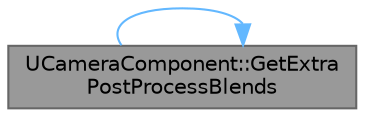 digraph "UCameraComponent::GetExtraPostProcessBlends"
{
 // INTERACTIVE_SVG=YES
 // LATEX_PDF_SIZE
  bgcolor="transparent";
  edge [fontname=Helvetica,fontsize=10,labelfontname=Helvetica,labelfontsize=10];
  node [fontname=Helvetica,fontsize=10,shape=box,height=0.2,width=0.4];
  rankdir="LR";
  Node1 [id="Node000001",label="UCameraComponent::GetExtra\lPostProcessBlends",height=0.2,width=0.4,color="gray40", fillcolor="grey60", style="filled", fontcolor="black",tooltip="Returns any extra PP blends that were stored."];
  Node1 -> Node1 [id="edge1_Node000001_Node000001",color="steelblue1",style="solid",tooltip=" "];
}
